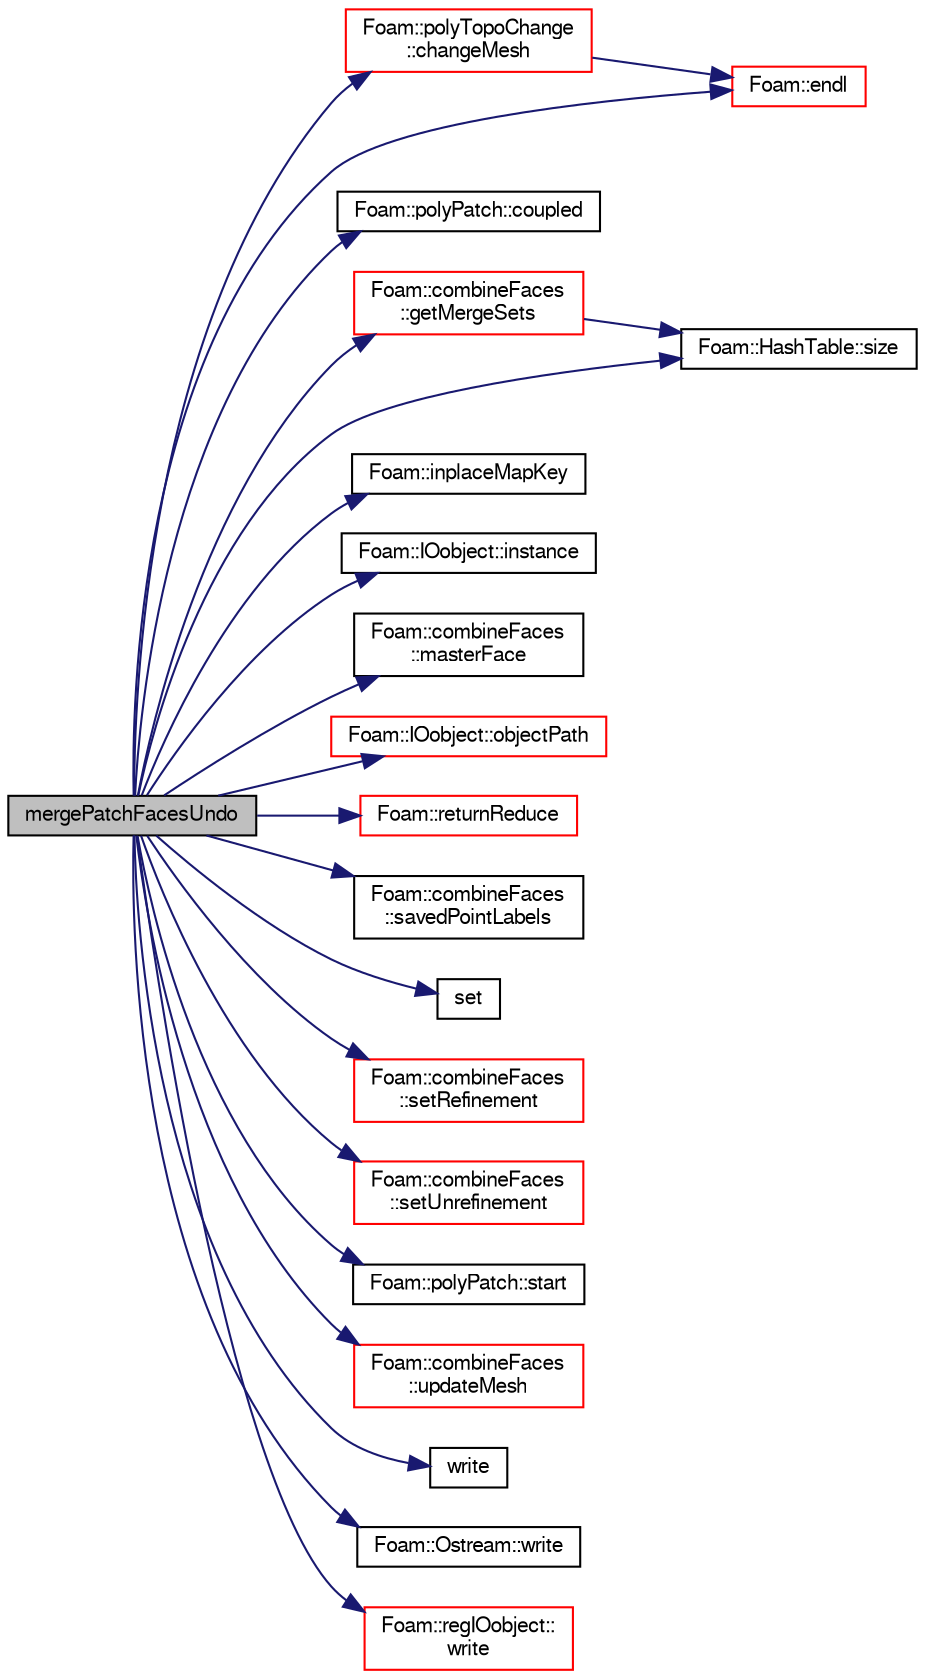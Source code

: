 digraph "mergePatchFacesUndo"
{
  bgcolor="transparent";
  edge [fontname="FreeSans",fontsize="10",labelfontname="FreeSans",labelfontsize="10"];
  node [fontname="FreeSans",fontsize="10",shape=record];
  rankdir="LR";
  Node1 [label="mergePatchFacesUndo",height=0.2,width=0.4,color="black", fillcolor="grey75", style="filled" fontcolor="black"];
  Node1 -> Node2 [color="midnightblue",fontsize="10",style="solid",fontname="FreeSans"];
  Node2 [label="Foam::polyTopoChange\l::changeMesh",height=0.2,width=0.4,color="red",URL="$a01881.html#a1b105b13373ba9f1c7685f873b250cf2",tooltip="Inplace changes mesh without change of patches. "];
  Node2 -> Node3 [color="midnightblue",fontsize="10",style="solid",fontname="FreeSans"];
  Node3 [label="Foam::endl",height=0.2,width=0.4,color="red",URL="$a10237.html#a2db8fe02a0d3909e9351bb4275b23ce4",tooltip="Add newline and flush stream. "];
  Node1 -> Node4 [color="midnightblue",fontsize="10",style="solid",fontname="FreeSans"];
  Node4 [label="Foam::polyPatch::coupled",height=0.2,width=0.4,color="black",URL="$a01877.html#acffd678e538fc569f301aacdb4f019b7",tooltip="Return true if this patch is geometrically coupled (i.e. faces and. "];
  Node1 -> Node3 [color="midnightblue",fontsize="10",style="solid",fontname="FreeSans"];
  Node1 -> Node5 [color="midnightblue",fontsize="10",style="solid",fontname="FreeSans"];
  Node5 [label="Foam::combineFaces\l::getMergeSets",height=0.2,width=0.4,color="red",URL="$a00307.html#abd1b83a712a550e2749e9e986450687d",tooltip="Extract lists of all (non-coupled) boundary faces on selected. "];
  Node5 -> Node6 [color="midnightblue",fontsize="10",style="solid",fontname="FreeSans"];
  Node6 [label="Foam::HashTable::size",height=0.2,width=0.4,color="black",URL="$a00959.html#a723361dc2020160f5492e8fe2d09fa44",tooltip="Return number of elements in table. "];
  Node1 -> Node7 [color="midnightblue",fontsize="10",style="solid",fontname="FreeSans"];
  Node7 [label="Foam::inplaceMapKey",height=0.2,width=0.4,color="black",URL="$a10237.html#a3e2f2c878960555a295056322ec7948d",tooltip="Recreate with mapped keys. Do not map elements with negative key. "];
  Node1 -> Node8 [color="midnightblue",fontsize="10",style="solid",fontname="FreeSans"];
  Node8 [label="Foam::IOobject::instance",height=0.2,width=0.4,color="black",URL="$a01142.html#a927868ca22fb186135659bc0acadd47b"];
  Node1 -> Node9 [color="midnightblue",fontsize="10",style="solid",fontname="FreeSans"];
  Node9 [label="Foam::combineFaces\l::masterFace",height=0.2,width=0.4,color="black",URL="$a00307.html#ac0b3be1e3ce274790a8e790d1cac80a1",tooltip="If undoable: masterface for every set. "];
  Node1 -> Node10 [color="midnightblue",fontsize="10",style="solid",fontname="FreeSans"];
  Node10 [label="Foam::IOobject::objectPath",height=0.2,width=0.4,color="red",URL="$a01142.html#ae9ba7dea4e76406505be53e67a8b91f4",tooltip="Return complete path + object name. "];
  Node1 -> Node11 [color="midnightblue",fontsize="10",style="solid",fontname="FreeSans"];
  Node11 [label="Foam::returnReduce",height=0.2,width=0.4,color="red",URL="$a10237.html#a8d528a67d2a9c6fe4fb94bc86872624b"];
  Node1 -> Node12 [color="midnightblue",fontsize="10",style="solid",fontname="FreeSans"];
  Node12 [label="Foam::combineFaces\l::savedPointLabels",height=0.2,width=0.4,color="black",URL="$a00307.html#af02a9a92344a83d53049cc863b52f4aa",tooltip="If undoable: set of original point labels of stored points. "];
  Node1 -> Node13 [color="midnightblue",fontsize="10",style="solid",fontname="FreeSans"];
  Node13 [label="set",height=0.2,width=0.4,color="black",URL="$a02890.html#a39d8e17e34dfdbc73f17054d4077bcca"];
  Node1 -> Node14 [color="midnightblue",fontsize="10",style="solid",fontname="FreeSans"];
  Node14 [label="Foam::combineFaces\l::setRefinement",height=0.2,width=0.4,color="red",URL="$a00307.html#a67d2bb0d6cac2b27ae250df417ef6942",tooltip="Play commands into polyTopoChange to combine faces. Gets. "];
  Node1 -> Node15 [color="midnightblue",fontsize="10",style="solid",fontname="FreeSans"];
  Node15 [label="Foam::combineFaces\l::setUnrefinement",height=0.2,width=0.4,color="red",URL="$a00307.html#a5e5e6cc1f97c15b7bffabbda6a33b863",tooltip="Play commands into polyTopoChange to reinsert original faces. "];
  Node1 -> Node6 [color="midnightblue",fontsize="10",style="solid",fontname="FreeSans"];
  Node1 -> Node16 [color="midnightblue",fontsize="10",style="solid",fontname="FreeSans"];
  Node16 [label="Foam::polyPatch::start",height=0.2,width=0.4,color="black",URL="$a01877.html#a861f370e41af7d54d7ff91da65de6e6a",tooltip="Return start label of this patch in the polyMesh face list. "];
  Node1 -> Node17 [color="midnightblue",fontsize="10",style="solid",fontname="FreeSans"];
  Node17 [label="Foam::combineFaces\l::updateMesh",height=0.2,width=0.4,color="red",URL="$a00307.html#ad57565956fd4064299f4bd3c4eebb1d4",tooltip="Force recalculation of locally stored data on topological change. "];
  Node1 -> Node18 [color="midnightblue",fontsize="10",style="solid",fontname="FreeSans"];
  Node18 [label="write",height=0.2,width=0.4,color="black",URL="$a02828.html#a8f30b3c2179b03a7acf273e9dea43342"];
  Node1 -> Node19 [color="midnightblue",fontsize="10",style="solid",fontname="FreeSans"];
  Node19 [label="Foam::Ostream::write",height=0.2,width=0.4,color="black",URL="$a01687.html#a81a19ad9e4098b4701cc8bab9a59d78b",tooltip="Write next token to stream. "];
  Node1 -> Node20 [color="midnightblue",fontsize="10",style="solid",fontname="FreeSans"];
  Node20 [label="Foam::regIOobject::\lwrite",height=0.2,width=0.4,color="red",URL="$a02084.html#a6e5faa425b059eeb55cd904755791076",tooltip="Write using setting from DB. "];
}
